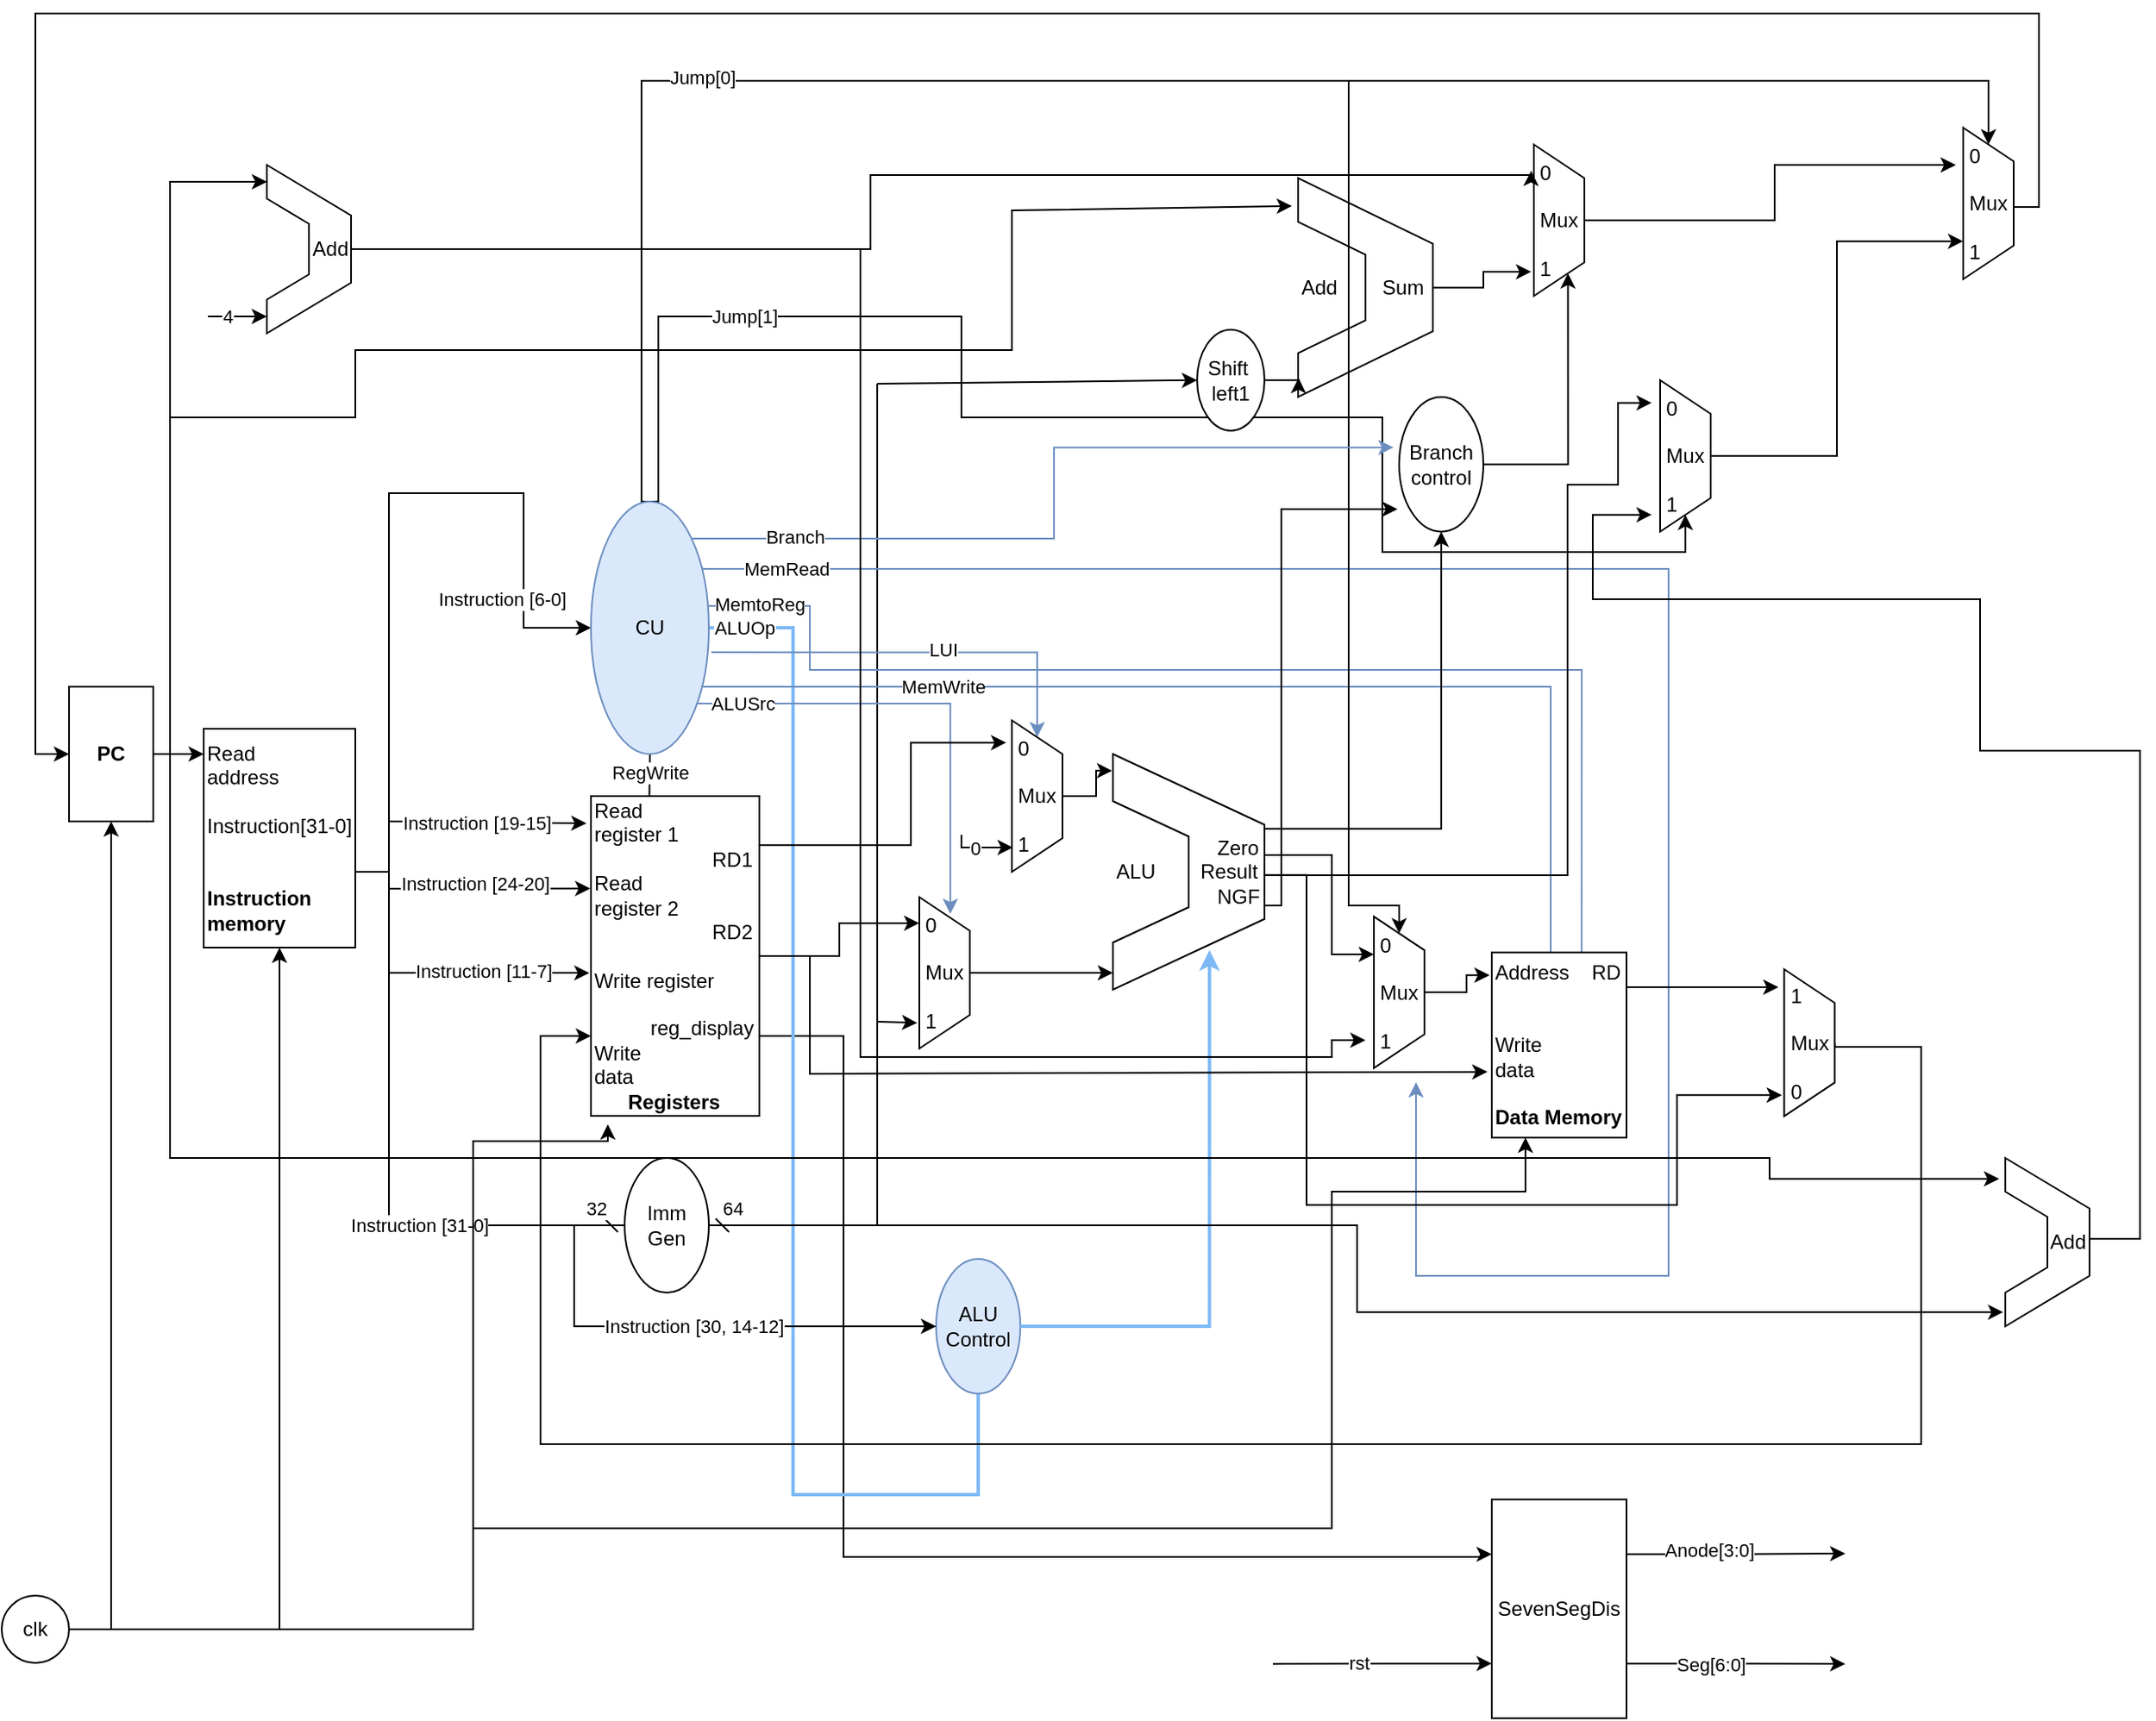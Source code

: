 <mxfile version="22.1.7" type="device">
  <diagram id="JS7u867R8M9ZiHvgg1-n" name="Page-1">
    <mxGraphModel dx="1640" dy="1245" grid="1" gridSize="10" guides="1" tooltips="1" connect="1" arrows="1" fold="1" page="1" pageScale="1" pageWidth="850" pageHeight="1100" background="none" math="0" shadow="0">
      <root>
        <mxCell id="0" />
        <mxCell id="1" parent="0" />
        <mxCell id="azecJroQP5KL0mqIL3fB-9" style="edgeStyle=orthogonalEdgeStyle;rounded=0;orthogonalLoop=1;jettySize=auto;html=1;exitX=0.5;exitY=0;exitDx=0;exitDy=0;entryX=1;entryY=0.5;entryDx=0;entryDy=0;" edge="1" parent="1" source="cifkW_QOZoFGIp_55xrW-12" target="azecJroQP5KL0mqIL3fB-8">
          <mxGeometry relative="1" as="geometry">
            <Array as="points">
              <mxPoint x="610" y="300" />
              <mxPoint x="610" y="190" />
              <mxPoint x="790" y="190" />
              <mxPoint x="790" y="250" />
              <mxPoint x="1040" y="250" />
              <mxPoint x="1040" y="330" />
              <mxPoint x="1220" y="330" />
            </Array>
          </mxGeometry>
        </mxCell>
        <mxCell id="azecJroQP5KL0mqIL3fB-11" value="Jump[1]" style="edgeLabel;html=1;align=center;verticalAlign=middle;resizable=0;points=[];" vertex="1" connectable="0" parent="azecJroQP5KL0mqIL3fB-9">
          <mxGeometry x="-0.689" y="-2" relative="1" as="geometry">
            <mxPoint x="28" y="-2" as="offset" />
          </mxGeometry>
        </mxCell>
        <mxCell id="cifkW_QOZoFGIp_55xrW-1" value="Add" style="shape=stencil(tZXRjoIwEEW/pq+bQsPq6wb1PyqOS2NtSdvV3b93oGCs0I0IJISkc7mHIb1DCcttySsgKS0J25A0TSjFO66vT2tuKyicL164EXwvwSvWGX2Cqzi4liFUCUa4WmVbQr/wmfpieaGVQojQygbKg44wLhR66a+Hta//C1YV8s/gwLRNNtXd68yPbAFqskSnIbPre95OZ6KGvSaL7NQ81ORNJsuxEgsxy/e8OH0b/aMOfVdUO2oDA8JdFlL6AYt9YMXruesJnXzWF/h/moawnVsK9eC+/wxaP5sKWI0FPGWMTvOvx9qz0P+ZTfOzsf7Q/sL+FVLbaHKwHgkPHguDmWs8vcQ2VX+ONIUb);whiteSpace=wrap;html=1;align=right;" parent="1" vertex="1">
          <mxGeometry x="377.5" y="100" width="50" height="100" as="geometry" />
        </mxCell>
        <mxCell id="azecJroQP5KL0mqIL3fB-36" style="edgeStyle=orthogonalEdgeStyle;rounded=0;orthogonalLoop=1;jettySize=auto;html=1;exitX=1;exitY=0.75;exitDx=0;exitDy=0;entryX=0.25;entryY=1;entryDx=0;entryDy=0;" edge="1" parent="1" source="cifkW_QOZoFGIp_55xrW-8" target="azecJroQP5KL0mqIL3fB-35">
          <mxGeometry relative="1" as="geometry">
            <Array as="points">
              <mxPoint x="720" y="617" />
              <mxPoint x="720" y="927" />
              <mxPoint x="1100" y="927" />
              <mxPoint x="1100" y="925" />
            </Array>
          </mxGeometry>
        </mxCell>
        <mxCell id="cifkW_QOZoFGIp_55xrW-8" value="Read&lt;br&gt;register 1&lt;br&gt;&amp;nbsp; &amp;nbsp; &amp;nbsp; &amp;nbsp; &amp;nbsp; &amp;nbsp; &amp;nbsp; &amp;nbsp; &amp;nbsp; &amp;nbsp; &amp;nbsp;RD1&lt;br&gt;Read&lt;br&gt;register 2&lt;br&gt;&amp;nbsp; &amp;nbsp; &amp;nbsp; &amp;nbsp; &amp;nbsp; &amp;nbsp; &amp;nbsp; &amp;nbsp; &amp;nbsp; &amp;nbsp; &amp;nbsp;RD2&lt;br&gt;&lt;br&gt;Write register&lt;br&gt;&lt;br&gt;&amp;nbsp; &amp;nbsp; &amp;nbsp; &amp;nbsp; &amp;nbsp; reg_display&lt;br&gt;Write&lt;br&gt;data&lt;br&gt;&lt;div style=&quot;text-align: center;&quot;&gt;&lt;b style=&quot;background-color: initial;&quot;&gt;Registers&lt;/b&gt;&lt;/div&gt;" style="rounded=0;whiteSpace=wrap;html=1;align=left;" parent="1" vertex="1">
          <mxGeometry x="570" y="475" width="100" height="190" as="geometry" />
        </mxCell>
        <mxCell id="cifkW_QOZoFGIp_55xrW-59" style="edgeStyle=orthogonalEdgeStyle;rounded=0;orthogonalLoop=1;jettySize=auto;html=1;exitX=1;exitY=0.5;exitDx=0;exitDy=0;entryX=0;entryY=0.5;entryDx=0;entryDy=0;" parent="1" source="cifkW_QOZoFGIp_55xrW-9" target="cifkW_QOZoFGIp_55xrW-12" edge="1">
          <mxGeometry relative="1" as="geometry">
            <Array as="points">
              <mxPoint x="430" y="520" />
              <mxPoint x="450" y="520" />
              <mxPoint x="450" y="295" />
              <mxPoint x="530" y="295" />
              <mxPoint x="530" y="375" />
            </Array>
          </mxGeometry>
        </mxCell>
        <mxCell id="cifkW_QOZoFGIp_55xrW-60" value="Instruction [6-0]" style="edgeLabel;html=1;align=center;verticalAlign=middle;resizable=0;points=[];" parent="cifkW_QOZoFGIp_55xrW-59" vertex="1" connectable="0">
          <mxGeometry x="0.747" y="2" relative="1" as="geometry">
            <mxPoint x="-15" y="2" as="offset" />
          </mxGeometry>
        </mxCell>
        <mxCell id="cifkW_QOZoFGIp_55xrW-9" value="Read&lt;br&gt;address&lt;br&gt;&lt;br&gt;Instruction[31-0]&lt;br&gt;&lt;br&gt;&lt;br&gt;&lt;b&gt;Instruction&lt;br&gt;memory&lt;/b&gt;" style="rounded=0;whiteSpace=wrap;html=1;rotation=0;align=left;" parent="1" vertex="1">
          <mxGeometry x="340" y="435" width="90" height="130" as="geometry" />
        </mxCell>
        <mxCell id="cifkW_QOZoFGIp_55xrW-26" style="edgeStyle=orthogonalEdgeStyle;rounded=0;orthogonalLoop=1;jettySize=auto;html=1;exitX=1;exitY=0.5;exitDx=0;exitDy=0;" parent="1" source="cifkW_QOZoFGIp_55xrW-10" edge="1">
          <mxGeometry relative="1" as="geometry">
            <mxPoint x="340" y="450" as="targetPoint" />
          </mxGeometry>
        </mxCell>
        <mxCell id="cifkW_QOZoFGIp_55xrW-10" value="&lt;b&gt;PC&lt;/b&gt;" style="rounded=0;whiteSpace=wrap;html=1;rotation=0;" parent="1" vertex="1">
          <mxGeometry x="260" y="410" width="50" height="80" as="geometry" />
        </mxCell>
        <mxCell id="cifkW_QOZoFGIp_55xrW-75" style="edgeStyle=orthogonalEdgeStyle;rounded=0;orthogonalLoop=1;jettySize=auto;html=1;endArrow=dash;endFill=0;entryX=1;entryY=0.5;entryDx=0;entryDy=0;" parent="1" target="cifkW_QOZoFGIp_55xrW-11" edge="1">
          <mxGeometry relative="1" as="geometry">
            <mxPoint x="690" y="730.316" as="targetPoint" />
            <mxPoint x="740" y="230" as="sourcePoint" />
            <Array as="points">
              <mxPoint x="740" y="330" />
              <mxPoint x="740" y="730" />
            </Array>
          </mxGeometry>
        </mxCell>
        <mxCell id="cifkW_QOZoFGIp_55xrW-78" value="64" style="edgeLabel;html=1;align=center;verticalAlign=middle;resizable=0;points=[];" parent="cifkW_QOZoFGIp_55xrW-75" vertex="1" connectable="0">
          <mxGeometry x="0.953" relative="1" as="geometry">
            <mxPoint y="-10" as="offset" />
          </mxGeometry>
        </mxCell>
        <mxCell id="cifkW_QOZoFGIp_55xrW-11" value="Imm&lt;br&gt;Gen" style="ellipse;whiteSpace=wrap;html=1;" parent="1" vertex="1">
          <mxGeometry x="590" y="690" width="50" height="80" as="geometry" />
        </mxCell>
        <mxCell id="cifkW_QOZoFGIp_55xrW-110" style="edgeStyle=orthogonalEdgeStyle;rounded=0;orthogonalLoop=1;jettySize=auto;html=1;entryX=0.5;entryY=1;entryDx=0;entryDy=0;exitX=0.945;exitY=0.259;exitDx=0;exitDy=0;exitPerimeter=0;fillColor=#dae8fc;strokeColor=#6c8ebf;" parent="1" source="cifkW_QOZoFGIp_55xrW-12" edge="1">
          <mxGeometry relative="1" as="geometry">
            <mxPoint x="640.0" y="340.003" as="sourcePoint" />
            <mxPoint x="1060" y="644.96" as="targetPoint" />
            <Array as="points">
              <mxPoint x="1210" y="340" />
              <mxPoint x="1210" y="760" />
              <mxPoint x="1060" y="760" />
            </Array>
          </mxGeometry>
        </mxCell>
        <mxCell id="cifkW_QOZoFGIp_55xrW-111" value="MemRead" style="edgeLabel;html=1;align=center;verticalAlign=middle;resizable=0;points=[];" parent="cifkW_QOZoFGIp_55xrW-110" vertex="1" connectable="0">
          <mxGeometry x="-0.939" y="-1" relative="1" as="geometry">
            <mxPoint x="12" y="-1" as="offset" />
          </mxGeometry>
        </mxCell>
        <mxCell id="cifkW_QOZoFGIp_55xrW-113" style="edgeStyle=orthogonalEdgeStyle;rounded=0;orthogonalLoop=1;jettySize=auto;html=1;entryX=0;entryY=0.5;entryDx=0;entryDy=0;endArrow=none;endFill=0;fillColor=#dae8fc;strokeColor=#6c8ebf;" parent="1" edge="1">
          <mxGeometry relative="1" as="geometry">
            <mxPoint x="640" y="362" as="sourcePoint" />
            <mxPoint x="1158.35" y="594.25" as="targetPoint" />
            <Array as="points">
              <mxPoint x="643" y="362" />
              <mxPoint x="700" y="362" />
              <mxPoint x="700" y="400" />
              <mxPoint x="1158" y="400" />
            </Array>
          </mxGeometry>
        </mxCell>
        <mxCell id="cifkW_QOZoFGIp_55xrW-114" value="MemtoReg" style="edgeLabel;html=1;align=center;verticalAlign=middle;resizable=0;points=[];" parent="cifkW_QOZoFGIp_55xrW-113" vertex="1" connectable="0">
          <mxGeometry x="-0.932" y="1" relative="1" as="geometry">
            <mxPoint x="4" as="offset" />
          </mxGeometry>
        </mxCell>
        <mxCell id="cifkW_QOZoFGIp_55xrW-115" style="edgeStyle=orthogonalEdgeStyle;rounded=0;orthogonalLoop=1;jettySize=auto;html=1;entryX=0.5;entryY=1;entryDx=0;entryDy=0;endArrow=none;endFill=0;strokeColor=#7DB9F5;strokeWidth=2;" parent="1" source="cifkW_QOZoFGIp_55xrW-12" target="cifkW_QOZoFGIp_55xrW-30" edge="1">
          <mxGeometry relative="1" as="geometry">
            <Array as="points">
              <mxPoint x="690" y="375" />
              <mxPoint x="690" y="890" />
              <mxPoint x="800" y="890" />
            </Array>
          </mxGeometry>
        </mxCell>
        <mxCell id="cifkW_QOZoFGIp_55xrW-116" value="ALUOp" style="edgeLabel;html=1;align=center;verticalAlign=middle;resizable=0;points=[];" parent="cifkW_QOZoFGIp_55xrW-115" vertex="1" connectable="0">
          <mxGeometry x="-0.947" y="1" relative="1" as="geometry">
            <mxPoint x="1" y="1" as="offset" />
          </mxGeometry>
        </mxCell>
        <mxCell id="cifkW_QOZoFGIp_55xrW-117" style="edgeStyle=orthogonalEdgeStyle;rounded=0;orthogonalLoop=1;jettySize=auto;html=1;endArrow=none;endFill=0;fillColor=#dae8fc;strokeColor=#6c8ebf;" parent="1" source="cifkW_QOZoFGIp_55xrW-12" edge="1">
          <mxGeometry relative="1" as="geometry">
            <Array as="points">
              <mxPoint x="1140" y="410" />
              <mxPoint x="1140" y="568" />
            </Array>
            <mxPoint x="1140" y="560" as="targetPoint" />
          </mxGeometry>
        </mxCell>
        <mxCell id="cifkW_QOZoFGIp_55xrW-118" value="MemWrite" style="edgeLabel;html=1;align=center;verticalAlign=middle;resizable=0;points=[];" parent="cifkW_QOZoFGIp_55xrW-117" vertex="1" connectable="0">
          <mxGeometry x="-0.918" y="1" relative="1" as="geometry">
            <mxPoint x="115" y="1" as="offset" />
          </mxGeometry>
        </mxCell>
        <mxCell id="cifkW_QOZoFGIp_55xrW-122" style="edgeStyle=orthogonalEdgeStyle;rounded=0;orthogonalLoop=1;jettySize=auto;html=1;exitX=0.5;exitY=1;exitDx=0;exitDy=0;endArrow=none;endFill=0;entryX=0.347;entryY=-0.001;entryDx=0;entryDy=0;entryPerimeter=0;" parent="1" source="cifkW_QOZoFGIp_55xrW-12" target="cifkW_QOZoFGIp_55xrW-8" edge="1">
          <mxGeometry relative="1" as="geometry">
            <mxPoint x="604.556" y="470" as="targetPoint" />
          </mxGeometry>
        </mxCell>
        <mxCell id="cifkW_QOZoFGIp_55xrW-123" value="RegWrite" style="edgeLabel;html=1;align=center;verticalAlign=middle;resizable=0;points=[];" parent="cifkW_QOZoFGIp_55xrW-122" vertex="1" connectable="0">
          <mxGeometry x="-0.567" y="-1" relative="1" as="geometry">
            <mxPoint x="1" y="5" as="offset" />
          </mxGeometry>
        </mxCell>
        <mxCell id="cifkW_QOZoFGIp_55xrW-131" style="edgeStyle=orthogonalEdgeStyle;rounded=0;orthogonalLoop=1;jettySize=auto;html=1;entryX=0;entryY=0.5;entryDx=0;entryDy=0;" parent="1" target="cifkW_QOZoFGIp_55xrW-127" edge="1">
          <mxGeometry relative="1" as="geometry">
            <Array as="points">
              <mxPoint x="600" y="50" />
              <mxPoint x="1400" y="50" />
            </Array>
            <mxPoint x="600" y="300" as="sourcePoint" />
            <mxPoint x="1130" y="90" as="targetPoint" />
          </mxGeometry>
        </mxCell>
        <mxCell id="azecJroQP5KL0mqIL3fB-33" style="edgeStyle=orthogonalEdgeStyle;rounded=0;orthogonalLoop=1;jettySize=auto;html=1;exitX=0.5;exitY=0;exitDx=0;exitDy=0;entryX=0;entryY=0.5;entryDx=0;entryDy=0;" edge="1" parent="1" source="cifkW_QOZoFGIp_55xrW-12" target="azecJroQP5KL0mqIL3fB-20">
          <mxGeometry relative="1" as="geometry">
            <Array as="points">
              <mxPoint x="600" y="300" />
              <mxPoint x="600" y="50" />
              <mxPoint x="1020" y="50" />
              <mxPoint x="1020" y="540" />
              <mxPoint x="1050" y="540" />
            </Array>
          </mxGeometry>
        </mxCell>
        <mxCell id="azecJroQP5KL0mqIL3fB-34" value="Jump[0]" style="edgeLabel;html=1;align=center;verticalAlign=middle;resizable=0;points=[];" vertex="1" connectable="0" parent="azecJroQP5KL0mqIL3fB-33">
          <mxGeometry x="-0.52" y="2" relative="1" as="geometry">
            <mxPoint as="offset" />
          </mxGeometry>
        </mxCell>
        <mxCell id="azecJroQP5KL0mqIL3fB-57" style="edgeStyle=orthogonalEdgeStyle;rounded=0;orthogonalLoop=1;jettySize=auto;html=1;exitX=1.021;exitY=0.597;exitDx=0;exitDy=0;entryX=0;entryY=0.5;entryDx=0;entryDy=0;exitPerimeter=0;fillColor=#dae8fc;strokeColor=#6c8ebf;" edge="1" parent="1" source="cifkW_QOZoFGIp_55xrW-12" target="azecJroQP5KL0mqIL3fB-51">
          <mxGeometry relative="1" as="geometry">
            <Array as="points">
              <mxPoint x="835" y="390" />
            </Array>
          </mxGeometry>
        </mxCell>
        <mxCell id="azecJroQP5KL0mqIL3fB-58" value="LUI" style="edgeLabel;html=1;align=center;verticalAlign=middle;resizable=0;points=[];" vertex="1" connectable="0" parent="azecJroQP5KL0mqIL3fB-57">
          <mxGeometry x="0.123" y="2" relative="1" as="geometry">
            <mxPoint as="offset" />
          </mxGeometry>
        </mxCell>
        <mxCell id="cifkW_QOZoFGIp_55xrW-12" value="CU" style="ellipse;whiteSpace=wrap;html=1;fillColor=#dae8fc;strokeColor=#6c8ebf;" parent="1" vertex="1">
          <mxGeometry x="570" y="300" width="70" height="150" as="geometry" />
        </mxCell>
        <mxCell id="cifkW_QOZoFGIp_55xrW-13" value="Shift&amp;nbsp;&lt;br&gt;left1" style="ellipse;whiteSpace=wrap;html=1;" parent="1" vertex="1">
          <mxGeometry x="930" y="197.86" width="40" height="60" as="geometry" />
        </mxCell>
        <mxCell id="cifkW_QOZoFGIp_55xrW-53" style="edgeStyle=orthogonalEdgeStyle;rounded=0;orthogonalLoop=1;jettySize=auto;html=1;entryX=1;entryY=0.25;entryDx=0;entryDy=0;exitX=1;exitY=0.5;exitDx=0;exitDy=0;" parent="1" source="azecJroQP5KL0mqIL3fB-2" target="cifkW_QOZoFGIp_55xrW-34" edge="1">
          <mxGeometry relative="1" as="geometry">
            <mxPoint x="1135" y="287.86" as="sourcePoint" />
          </mxGeometry>
        </mxCell>
        <mxCell id="cifkW_QOZoFGIp_55xrW-27" value="" style="endArrow=classic;html=1;rounded=0;align=center;" parent="1" edge="1">
          <mxGeometry width="50" height="50" relative="1" as="geometry">
            <mxPoint x="342.5" y="190" as="sourcePoint" />
            <mxPoint x="377.5" y="190" as="targetPoint" />
          </mxGeometry>
        </mxCell>
        <mxCell id="cifkW_QOZoFGIp_55xrW-29" value="4" style="edgeLabel;html=1;align=center;verticalAlign=middle;resizable=0;points=[];" parent="cifkW_QOZoFGIp_55xrW-27" vertex="1" connectable="0">
          <mxGeometry x="-0.36" relative="1" as="geometry">
            <mxPoint as="offset" />
          </mxGeometry>
        </mxCell>
        <mxCell id="cifkW_QOZoFGIp_55xrW-30" value="ALU&lt;br&gt;Control" style="ellipse;whiteSpace=wrap;html=1;fillColor=#dae8fc;strokeColor=#6c8ebf;" parent="1" vertex="1">
          <mxGeometry x="775" y="750" width="50" height="80" as="geometry" />
        </mxCell>
        <mxCell id="cifkW_QOZoFGIp_55xrW-31" value="Add&amp;nbsp; &amp;nbsp; &amp;nbsp; &amp;nbsp; Sum" style="shape=stencil(tZXRjoIwEEW/pq+bQsPq6wb1PyqOS2NtSdvV3b93oGCs0I0IJISkc7mHIb1DCcttySsgKS0J25A0TSjFO66vT2tuKyicL164EXwvwSvWGX2Cqzi4liFUCUa4WmVbQr/wmfpieaGVQojQygbKg44wLhR66a+Hta//C1YV8s/gwLRNNtXd68yPbAFqskSnIbPre95OZ6KGvSaL7NQ81ORNJsuxEgsxy/e8OH0b/aMOfVdUO2oDA8JdFlL6AYt9YMXruesJnXzWF/h/moawnVsK9eC+/wxaP5sKWI0FPGWMTvOvx9qz0P+ZTfOzsf7Q/sL+FVLbaHKwHgkPHguDmWs8vcQ2VX+ONIUb);whiteSpace=wrap;html=1;align=left;" parent="1" vertex="1">
          <mxGeometry x="990" y="107.86" width="80" height="130" as="geometry" />
        </mxCell>
        <mxCell id="azecJroQP5KL0mqIL3fB-22" style="edgeStyle=orthogonalEdgeStyle;rounded=0;orthogonalLoop=1;jettySize=auto;html=1;exitX=1;exitY=0.5;exitDx=0;exitDy=0;entryX=0.25;entryY=1;entryDx=0;entryDy=0;" edge="1" parent="1" source="cifkW_QOZoFGIp_55xrW-32" target="azecJroQP5KL0mqIL3fB-20">
          <mxGeometry relative="1" as="geometry">
            <Array as="points">
              <mxPoint x="970" y="510" />
              <mxPoint x="1010" y="510" />
              <mxPoint x="1010" y="569" />
            </Array>
          </mxGeometry>
        </mxCell>
        <mxCell id="cifkW_QOZoFGIp_55xrW-32" value="&amp;nbsp; &amp;nbsp; &amp;nbsp; &amp;nbsp; &amp;nbsp; &amp;nbsp; &amp;nbsp; &amp;nbsp; &amp;nbsp; Zero&lt;br&gt;ALU&amp;nbsp; &amp;nbsp; &amp;nbsp; &amp;nbsp; Result&lt;br&gt;&amp;nbsp; &amp;nbsp; &amp;nbsp; &amp;nbsp; &amp;nbsp; &amp;nbsp; &amp;nbsp; &amp;nbsp; &amp;nbsp; NGF" style="shape=stencil(tZXRjoIwEEW/pq+bQsPq6wb1PyqOS2NtSdvV3b93oGCs0I0IJISkc7mHIb1DCcttySsgKS0J25A0TSjFO66vT2tuKyicL164EXwvwSvWGX2Cqzi4liFUCUa4WmVbQr/wmfpieaGVQojQygbKg44wLhR66a+Hta//C1YV8s/gwLRNNtXd68yPbAFqskSnIbPre95OZ6KGvSaL7NQ81ORNJsuxEgsxy/e8OH0b/aMOfVdUO2oDA8JdFlL6AYt9YMXruesJnXzWF/h/moawnVsK9eC+/wxaP5sKWI0FPGWMTvOvx9qz0P+ZTfOzsf7Q/sL+FVLbaHKwHgkPHguDmWs8vcQ2VX+ONIUb);whiteSpace=wrap;html=1;align=left;" parent="1" vertex="1">
          <mxGeometry x="880" y="450" width="90" height="140" as="geometry" />
        </mxCell>
        <mxCell id="cifkW_QOZoFGIp_55xrW-101" style="edgeStyle=orthogonalEdgeStyle;rounded=0;orthogonalLoop=1;jettySize=auto;html=1;exitX=0.5;exitY=0;exitDx=0;exitDy=0;entryX=0;entryY=0.75;entryDx=0;entryDy=0;" parent="1" source="cifkW_QOZoFGIp_55xrW-33" target="cifkW_QOZoFGIp_55xrW-8" edge="1">
          <mxGeometry relative="1" as="geometry">
            <Array as="points">
              <mxPoint x="1309" y="624" />
              <mxPoint x="1360" y="624" />
              <mxPoint x="1360" y="860" />
              <mxPoint x="540" y="860" />
              <mxPoint x="540" y="618" />
            </Array>
          </mxGeometry>
        </mxCell>
        <mxCell id="cifkW_QOZoFGIp_55xrW-33" value="&lt;div style=&quot;text-align: left;&quot;&gt;1&lt;/div&gt;&lt;div style=&quot;text-align: left;&quot;&gt;&lt;br&gt;&lt;/div&gt;&lt;div style=&quot;text-align: left;&quot;&gt;&lt;/div&gt;Mux&lt;br&gt;&lt;br&gt;&lt;div style=&quot;text-align: left;&quot;&gt;0&lt;/div&gt;" style="shape=trapezoid;perimeter=trapezoidPerimeter;whiteSpace=wrap;fixedSize=1;rotation=90;html=1;textDirection=ltr;horizontal=0;" parent="1" vertex="1">
          <mxGeometry x="1250" y="606.54" width="87.36" height="30" as="geometry" />
        </mxCell>
        <mxCell id="cifkW_QOZoFGIp_55xrW-34" value="&lt;div style=&quot;text-align: left;&quot;&gt;0&lt;br&gt;&lt;/div&gt;&lt;div style=&quot;text-align: left;&quot;&gt;&lt;br&gt;&lt;/div&gt;&lt;div style=&quot;text-align: left;&quot;&gt;&lt;/div&gt;Mux&lt;br&gt;&lt;br&gt;&lt;div style=&quot;text-align: left;&quot;&gt;1&lt;/div&gt;" style="shape=trapezoid;perimeter=trapezoidPerimeter;whiteSpace=wrap;fixedSize=1;rotation=90;html=1;textDirection=ltr;horizontal=0;" parent="1" vertex="1">
          <mxGeometry x="1100" y="117.86" width="90" height="30" as="geometry" />
        </mxCell>
        <mxCell id="cifkW_QOZoFGIp_55xrW-106" style="edgeStyle=orthogonalEdgeStyle;rounded=0;orthogonalLoop=1;jettySize=auto;html=1;entryX=0.122;entryY=1.114;entryDx=0;entryDy=0;entryPerimeter=0;" parent="1" source="cifkW_QOZoFGIp_55xrW-35" edge="1" target="cifkW_QOZoFGIp_55xrW-33">
          <mxGeometry relative="1" as="geometry">
            <mxPoint x="1225" y="587.86" as="targetPoint" />
            <Array as="points">
              <mxPoint x="1195" y="588" />
            </Array>
          </mxGeometry>
        </mxCell>
        <mxCell id="cifkW_QOZoFGIp_55xrW-35" value="Address&amp;nbsp; &amp;nbsp; RD&lt;br&gt;&lt;br&gt;&lt;br&gt;Write&lt;br&gt;data&lt;br&gt;&lt;br&gt;&lt;b&gt;Data Memory&lt;/b&gt;" style="rounded=0;whiteSpace=wrap;html=1;align=left;" parent="1" vertex="1">
          <mxGeometry x="1105" y="567.86" width="80" height="110" as="geometry" />
        </mxCell>
        <mxCell id="cifkW_QOZoFGIp_55xrW-43" value="" style="endArrow=classic;html=1;rounded=0;entryX=0.002;entryY=0.1;entryDx=0;entryDy=0;entryPerimeter=0;" parent="1" target="cifkW_QOZoFGIp_55xrW-1" edge="1">
          <mxGeometry width="50" height="50" relative="1" as="geometry">
            <mxPoint x="320" y="450" as="sourcePoint" />
            <mxPoint x="460" y="100" as="targetPoint" />
            <Array as="points">
              <mxPoint x="320" y="110" />
            </Array>
          </mxGeometry>
        </mxCell>
        <mxCell id="cifkW_QOZoFGIp_55xrW-45" style="edgeStyle=orthogonalEdgeStyle;rounded=0;orthogonalLoop=1;jettySize=auto;html=1;exitX=1;exitY=0.5;exitDx=0;exitDy=0;entryX=0.173;entryY=1.052;entryDx=0;entryDy=0;entryPerimeter=0;" parent="1" source="cifkW_QOZoFGIp_55xrW-1" target="cifkW_QOZoFGIp_55xrW-34" edge="1">
          <mxGeometry relative="1" as="geometry">
            <Array as="points">
              <mxPoint x="736" y="150" />
              <mxPoint x="736" y="106" />
            </Array>
          </mxGeometry>
        </mxCell>
        <mxCell id="cifkW_QOZoFGIp_55xrW-51" style="edgeStyle=orthogonalEdgeStyle;rounded=0;orthogonalLoop=1;jettySize=auto;html=1;exitX=1;exitY=0.5;exitDx=0;exitDy=0;entryX=0.84;entryY=1.052;entryDx=0;entryDy=0;entryPerimeter=0;" parent="1" source="cifkW_QOZoFGIp_55xrW-31" target="cifkW_QOZoFGIp_55xrW-34" edge="1">
          <mxGeometry relative="1" as="geometry" />
        </mxCell>
        <mxCell id="cifkW_QOZoFGIp_55xrW-55" style="edgeStyle=orthogonalEdgeStyle;rounded=0;orthogonalLoop=1;jettySize=auto;html=1;exitX=0.995;exitY=0.317;exitDx=0;exitDy=0;exitPerimeter=0;entryX=0.5;entryY=1;entryDx=0;entryDy=0;" parent="1" source="cifkW_QOZoFGIp_55xrW-32" target="azecJroQP5KL0mqIL3fB-2" edge="1">
          <mxGeometry relative="1" as="geometry">
            <mxPoint x="1075" y="377.86" as="targetPoint" />
          </mxGeometry>
        </mxCell>
        <mxCell id="cifkW_QOZoFGIp_55xrW-61" value="" style="endArrow=classic;html=1;rounded=0;entryX=-0.027;entryY=0.085;entryDx=0;entryDy=0;entryPerimeter=0;" parent="1" target="cifkW_QOZoFGIp_55xrW-8" edge="1">
          <mxGeometry width="50" height="50" relative="1" as="geometry">
            <mxPoint x="450" y="490" as="sourcePoint" />
            <mxPoint x="600" y="550" as="targetPoint" />
            <Array as="points" />
          </mxGeometry>
        </mxCell>
        <mxCell id="cifkW_QOZoFGIp_55xrW-62" value="Instruction [19-15]" style="edgeLabel;html=1;align=center;verticalAlign=middle;resizable=0;points=[];" parent="cifkW_QOZoFGIp_55xrW-61" vertex="1" connectable="0">
          <mxGeometry x="-0.117" y="-2" relative="1" as="geometry">
            <mxPoint y="-2" as="offset" />
          </mxGeometry>
        </mxCell>
        <mxCell id="cifkW_QOZoFGIp_55xrW-63" value="" style="endArrow=classic;html=1;rounded=0;entryX=-0.004;entryY=0.289;entryDx=0;entryDy=0;entryPerimeter=0;" parent="1" target="cifkW_QOZoFGIp_55xrW-8" edge="1">
          <mxGeometry width="50" height="50" relative="1" as="geometry">
            <mxPoint x="450" y="530" as="sourcePoint" />
            <mxPoint x="570" y="540" as="targetPoint" />
            <Array as="points" />
          </mxGeometry>
        </mxCell>
        <mxCell id="cifkW_QOZoFGIp_55xrW-64" value="Instruction [24-20]" style="edgeLabel;html=1;align=center;verticalAlign=middle;resizable=0;points=[];" parent="cifkW_QOZoFGIp_55xrW-63" vertex="1" connectable="0">
          <mxGeometry x="-0.153" y="3" relative="1" as="geometry">
            <mxPoint as="offset" />
          </mxGeometry>
        </mxCell>
        <mxCell id="cifkW_QOZoFGIp_55xrW-67" value="" style="endArrow=classic;html=1;rounded=0;entryX=-0.009;entryY=0.553;entryDx=0;entryDy=0;entryPerimeter=0;" parent="1" target="cifkW_QOZoFGIp_55xrW-8" edge="1">
          <mxGeometry width="50" height="50" relative="1" as="geometry">
            <mxPoint x="450" y="580" as="sourcePoint" />
            <mxPoint x="560" y="590" as="targetPoint" />
            <Array as="points">
              <mxPoint x="510" y="580" />
            </Array>
          </mxGeometry>
        </mxCell>
        <mxCell id="cifkW_QOZoFGIp_55xrW-69" value="Instruction [11-7]" style="edgeLabel;html=1;align=center;verticalAlign=middle;resizable=0;points=[];" parent="cifkW_QOZoFGIp_55xrW-67" vertex="1" connectable="0">
          <mxGeometry x="-0.058" y="1" relative="1" as="geometry">
            <mxPoint as="offset" />
          </mxGeometry>
        </mxCell>
        <mxCell id="cifkW_QOZoFGIp_55xrW-70" value="" style="endArrow=dash;html=1;rounded=0;entryX=0;entryY=0.5;entryDx=0;entryDy=0;endFill=0;" parent="1" target="cifkW_QOZoFGIp_55xrW-11" edge="1">
          <mxGeometry width="50" height="50" relative="1" as="geometry">
            <mxPoint x="450" y="520" as="sourcePoint" />
            <mxPoint x="540" y="730" as="targetPoint" />
            <Array as="points">
              <mxPoint x="450" y="730" />
            </Array>
          </mxGeometry>
        </mxCell>
        <mxCell id="cifkW_QOZoFGIp_55xrW-72" value="Instruction [31-0]" style="edgeLabel;html=1;align=center;verticalAlign=middle;resizable=0;points=[];" parent="cifkW_QOZoFGIp_55xrW-70" vertex="1" connectable="0">
          <mxGeometry x="0.438" y="1" relative="1" as="geometry">
            <mxPoint x="-24" y="1" as="offset" />
          </mxGeometry>
        </mxCell>
        <mxCell id="cifkW_QOZoFGIp_55xrW-73" value="32" style="edgeLabel;html=1;align=center;verticalAlign=middle;resizable=0;points=[];" parent="cifkW_QOZoFGIp_55xrW-70" vertex="1" connectable="0">
          <mxGeometry x="0.901" y="2" relative="1" as="geometry">
            <mxPoint y="-8" as="offset" />
          </mxGeometry>
        </mxCell>
        <mxCell id="cifkW_QOZoFGIp_55xrW-77" value="" style="endArrow=classic;html=1;rounded=0;entryX=0;entryY=0.5;entryDx=0;entryDy=0;" parent="1" target="cifkW_QOZoFGIp_55xrW-13" edge="1">
          <mxGeometry width="50" height="50" relative="1" as="geometry">
            <mxPoint x="740" y="230" as="sourcePoint" />
            <mxPoint x="845" y="310" as="targetPoint" />
          </mxGeometry>
        </mxCell>
        <mxCell id="cifkW_QOZoFGIp_55xrW-87" style="edgeStyle=orthogonalEdgeStyle;rounded=0;orthogonalLoop=1;jettySize=auto;html=1;exitX=1;exitY=0.5;exitDx=0;exitDy=0;entryX=0.637;entryY=0.832;entryDx=0;entryDy=0;entryPerimeter=0;strokeWidth=2;strokeColor=#7DB9F5;" parent="1" source="cifkW_QOZoFGIp_55xrW-30" target="cifkW_QOZoFGIp_55xrW-32" edge="1">
          <mxGeometry relative="1" as="geometry">
            <mxPoint x="910" y="787.86" as="sourcePoint" />
          </mxGeometry>
        </mxCell>
        <mxCell id="cifkW_QOZoFGIp_55xrW-88" value="&lt;div style=&quot;text-align: left;&quot;&gt;0&lt;br&gt;&lt;/div&gt;&lt;div style=&quot;text-align: left;&quot;&gt;&lt;br&gt;&lt;/div&gt;&lt;div style=&quot;text-align: left;&quot;&gt;&lt;/div&gt;Mux&lt;br&gt;&lt;br&gt;&lt;div style=&quot;text-align: left;&quot;&gt;1&lt;/div&gt;" style="shape=trapezoid;perimeter=trapezoidPerimeter;whiteSpace=wrap;fixedSize=1;rotation=90;html=1;textDirection=ltr;horizontal=0;" parent="1" vertex="1">
          <mxGeometry x="735" y="565" width="90" height="30" as="geometry" />
        </mxCell>
        <mxCell id="cifkW_QOZoFGIp_55xrW-89" style="edgeStyle=orthogonalEdgeStyle;rounded=0;orthogonalLoop=1;jettySize=auto;html=1;entryX=0.172;entryY=1;entryDx=0;entryDy=0;entryPerimeter=0;" parent="1" source="cifkW_QOZoFGIp_55xrW-8" target="cifkW_QOZoFGIp_55xrW-88" edge="1">
          <mxGeometry relative="1" as="geometry" />
        </mxCell>
        <mxCell id="cifkW_QOZoFGIp_55xrW-91" value="" style="endArrow=classic;html=1;rounded=0;entryX=0.83;entryY=1.04;entryDx=0;entryDy=0;entryPerimeter=0;" parent="1" target="cifkW_QOZoFGIp_55xrW-88" edge="1">
          <mxGeometry width="50" height="50" relative="1" as="geometry">
            <mxPoint x="740" y="609" as="sourcePoint" />
            <mxPoint x="760" y="609.25" as="targetPoint" />
          </mxGeometry>
        </mxCell>
        <mxCell id="cifkW_QOZoFGIp_55xrW-93" value="" style="endArrow=classic;html=1;rounded=0;entryX=-0.032;entryY=0.645;entryDx=0;entryDy=0;entryPerimeter=0;" parent="1" target="cifkW_QOZoFGIp_55xrW-35" edge="1">
          <mxGeometry width="50" height="50" relative="1" as="geometry">
            <mxPoint x="700" y="570" as="sourcePoint" />
            <mxPoint x="1018" y="641" as="targetPoint" />
            <Array as="points">
              <mxPoint x="700" y="640" />
            </Array>
          </mxGeometry>
        </mxCell>
        <mxCell id="cifkW_QOZoFGIp_55xrW-99" value="" style="endArrow=classic;html=1;rounded=0;entryX=0;entryY=0.5;entryDx=0;entryDy=0;" parent="1" target="cifkW_QOZoFGIp_55xrW-30" edge="1">
          <mxGeometry width="50" height="50" relative="1" as="geometry">
            <mxPoint x="560" y="730" as="sourcePoint" />
            <mxPoint x="800" y="770" as="targetPoint" />
            <Array as="points">
              <mxPoint x="560" y="790" />
              <mxPoint x="650" y="790" />
            </Array>
          </mxGeometry>
        </mxCell>
        <mxCell id="cifkW_QOZoFGIp_55xrW-100" value="Instruction [30, 14-12]" style="edgeLabel;html=1;align=center;verticalAlign=middle;resizable=0;points=[];" parent="cifkW_QOZoFGIp_55xrW-99" vertex="1" connectable="0">
          <mxGeometry x="0.407" y="3" relative="1" as="geometry">
            <mxPoint x="-63" y="3" as="offset" />
          </mxGeometry>
        </mxCell>
        <mxCell id="cifkW_QOZoFGIp_55xrW-107" style="edgeStyle=orthogonalEdgeStyle;rounded=0;orthogonalLoop=1;jettySize=auto;html=1;exitX=1;exitY=0;exitDx=0;exitDy=0;endArrow=classic;endFill=1;entryX=-0.067;entryY=0.375;entryDx=0;entryDy=0;entryPerimeter=0;fillColor=#dae8fc;strokeColor=#6c8ebf;" parent="1" source="cifkW_QOZoFGIp_55xrW-12" target="azecJroQP5KL0mqIL3fB-2" edge="1">
          <mxGeometry relative="1" as="geometry">
            <mxPoint x="930" y="290" as="targetPoint" />
          </mxGeometry>
        </mxCell>
        <mxCell id="cifkW_QOZoFGIp_55xrW-109" value="Branch" style="edgeLabel;html=1;align=center;verticalAlign=middle;resizable=0;points=[];" parent="cifkW_QOZoFGIp_55xrW-107" vertex="1" connectable="0">
          <mxGeometry x="-0.742" y="1" relative="1" as="geometry">
            <mxPoint as="offset" />
          </mxGeometry>
        </mxCell>
        <mxCell id="cifkW_QOZoFGIp_55xrW-119" style="edgeStyle=orthogonalEdgeStyle;rounded=0;orthogonalLoop=1;jettySize=auto;html=1;entryX=0.111;entryY=0.386;entryDx=0;entryDy=0;entryPerimeter=0;fillColor=#dae8fc;strokeColor=#6c8ebf;" parent="1" source="cifkW_QOZoFGIp_55xrW-12" target="cifkW_QOZoFGIp_55xrW-88" edge="1">
          <mxGeometry relative="1" as="geometry">
            <Array as="points">
              <mxPoint x="783" y="420" />
            </Array>
          </mxGeometry>
        </mxCell>
        <mxCell id="cifkW_QOZoFGIp_55xrW-120" value="ALUSrc" style="edgeLabel;html=1;align=center;verticalAlign=middle;resizable=0;points=[];" parent="cifkW_QOZoFGIp_55xrW-119" vertex="1" connectable="0">
          <mxGeometry x="-0.875" relative="1" as="geometry">
            <mxPoint x="10" as="offset" />
          </mxGeometry>
        </mxCell>
        <mxCell id="cifkW_QOZoFGIp_55xrW-125" value="" style="endArrow=classic;html=1;rounded=0;entryX=-0.046;entryY=0.127;entryDx=0;entryDy=0;entryPerimeter=0;" parent="1" target="cifkW_QOZoFGIp_55xrW-31" edge="1">
          <mxGeometry width="50" height="50" relative="1" as="geometry">
            <mxPoint x="320" y="250" as="sourcePoint" />
            <mxPoint x="370" y="200" as="targetPoint" />
            <Array as="points">
              <mxPoint x="430" y="250" />
              <mxPoint x="430" y="210" />
              <mxPoint x="820" y="210" />
              <mxPoint x="820" y="127" />
            </Array>
          </mxGeometry>
        </mxCell>
        <mxCell id="cifkW_QOZoFGIp_55xrW-133" style="edgeStyle=orthogonalEdgeStyle;rounded=0;orthogonalLoop=1;jettySize=auto;html=1;entryX=0;entryY=0.5;entryDx=0;entryDy=0;exitX=0.5;exitY=0;exitDx=0;exitDy=0;" parent="1" source="cifkW_QOZoFGIp_55xrW-127" target="cifkW_QOZoFGIp_55xrW-10" edge="1">
          <mxGeometry relative="1" as="geometry">
            <Array as="points">
              <mxPoint x="1415" y="125" />
              <mxPoint x="1430" y="125" />
              <mxPoint x="1430" y="10" />
              <mxPoint x="240" y="10" />
              <mxPoint x="240" y="450" />
            </Array>
          </mxGeometry>
        </mxCell>
        <mxCell id="cifkW_QOZoFGIp_55xrW-127" value="&lt;div style=&quot;text-align: left;&quot;&gt;0&lt;br&gt;&lt;/div&gt;&lt;div style=&quot;text-align: left;&quot;&gt;&lt;br&gt;&lt;/div&gt;&lt;div style=&quot;text-align: left;&quot;&gt;&lt;/div&gt;Mux&lt;br&gt;&lt;br&gt;&lt;div style=&quot;text-align: left;&quot;&gt;1&lt;/div&gt;" style="shape=trapezoid;perimeter=trapezoidPerimeter;whiteSpace=wrap;fixedSize=1;rotation=90;html=1;textDirection=ltr;horizontal=0;" parent="1" vertex="1">
          <mxGeometry x="1355" y="107.86" width="90" height="30" as="geometry" />
        </mxCell>
        <mxCell id="cifkW_QOZoFGIp_55xrW-135" style="edgeStyle=orthogonalEdgeStyle;rounded=0;orthogonalLoop=1;jettySize=auto;html=1;exitX=0.25;exitY=0;exitDx=0;exitDy=0;entryX=0.246;entryY=1.146;entryDx=0;entryDy=0;entryPerimeter=0;" parent="1" source="cifkW_QOZoFGIp_55xrW-34" target="cifkW_QOZoFGIp_55xrW-127" edge="1">
          <mxGeometry relative="1" as="geometry">
            <Array as="points">
              <mxPoint x="1160" y="132.86" />
              <mxPoint x="1273" y="132.86" />
              <mxPoint x="1273" y="99.86" />
            </Array>
          </mxGeometry>
        </mxCell>
        <mxCell id="azecJroQP5KL0mqIL3fB-2" value="Branch&lt;br&gt;control" style="ellipse;whiteSpace=wrap;html=1;" vertex="1" parent="1">
          <mxGeometry x="1050" y="237.86" width="50" height="80" as="geometry" />
        </mxCell>
        <mxCell id="azecJroQP5KL0mqIL3fB-6" style="edgeStyle=orthogonalEdgeStyle;rounded=0;orthogonalLoop=1;jettySize=auto;html=1;exitX=1;exitY=0.5;exitDx=0;exitDy=0;entryX=0.004;entryY=0.913;entryDx=0;entryDy=0;entryPerimeter=0;" edge="1" parent="1" source="cifkW_QOZoFGIp_55xrW-13" target="cifkW_QOZoFGIp_55xrW-31">
          <mxGeometry relative="1" as="geometry" />
        </mxCell>
        <mxCell id="azecJroQP5KL0mqIL3fB-7" style="edgeStyle=orthogonalEdgeStyle;rounded=0;orthogonalLoop=1;jettySize=auto;html=1;entryX=-0.02;entryY=0.833;entryDx=0;entryDy=0;entryPerimeter=0;exitX=1;exitY=0.689;exitDx=0;exitDy=0;exitPerimeter=0;" edge="1" parent="1" source="cifkW_QOZoFGIp_55xrW-32" target="azecJroQP5KL0mqIL3fB-2">
          <mxGeometry relative="1" as="geometry">
            <Array as="points">
              <mxPoint x="970" y="540" />
              <mxPoint x="980" y="540" />
              <mxPoint x="980" y="305" />
            </Array>
          </mxGeometry>
        </mxCell>
        <mxCell id="azecJroQP5KL0mqIL3fB-15" style="edgeStyle=orthogonalEdgeStyle;rounded=0;orthogonalLoop=1;jettySize=auto;html=1;exitX=0.5;exitY=0;exitDx=0;exitDy=0;entryX=0.75;entryY=1;entryDx=0;entryDy=0;" edge="1" parent="1" source="azecJroQP5KL0mqIL3fB-8" target="cifkW_QOZoFGIp_55xrW-127">
          <mxGeometry relative="1" as="geometry" />
        </mxCell>
        <mxCell id="azecJroQP5KL0mqIL3fB-8" value="&lt;div style=&quot;text-align: left;&quot;&gt;0&lt;br&gt;&lt;/div&gt;&lt;div style=&quot;text-align: left;&quot;&gt;&lt;br&gt;&lt;/div&gt;&lt;div style=&quot;text-align: left;&quot;&gt;&lt;/div&gt;Mux&lt;br&gt;&lt;br&gt;&lt;div style=&quot;text-align: left;&quot;&gt;1&lt;/div&gt;" style="shape=trapezoid;perimeter=trapezoidPerimeter;whiteSpace=wrap;fixedSize=1;rotation=90;html=1;textDirection=ltr;horizontal=0;" vertex="1" parent="1">
          <mxGeometry x="1175" y="257.86" width="90" height="30" as="geometry" />
        </mxCell>
        <mxCell id="azecJroQP5KL0mqIL3fB-16" value="Add" style="shape=stencil(tZXRjoIwEEW/pq+bQsPq6wb1PyqOS2NtSdvV3b93oGCs0I0IJISkc7mHIb1DCcttySsgKS0J25A0TSjFO66vT2tuKyicL164EXwvwSvWGX2Cqzi4liFUCUa4WmVbQr/wmfpieaGVQojQygbKg44wLhR66a+Hta//C1YV8s/gwLRNNtXd68yPbAFqskSnIbPre95OZ6KGvSaL7NQ81ORNJsuxEgsxy/e8OH0b/aMOfVdUO2oDA8JdFlL6AYt9YMXruesJnXzWF/h/moawnVsK9eC+/wxaP5sKWI0FPGWMTvOvx9qz0P+ZTfOzsf7Q/sL+FVLbaHKwHgkPHguDmWs8vcQ2VX+ONIUb);whiteSpace=wrap;html=1;align=right;" vertex="1" parent="1">
          <mxGeometry x="1410" y="690" width="50" height="100" as="geometry" />
        </mxCell>
        <mxCell id="azecJroQP5KL0mqIL3fB-17" style="edgeStyle=orthogonalEdgeStyle;rounded=0;orthogonalLoop=1;jettySize=auto;html=1;exitX=1;exitY=0.5;exitDx=0;exitDy=0;entryX=-0.073;entryY=0.124;entryDx=0;entryDy=0;entryPerimeter=0;" edge="1" parent="1" source="cifkW_QOZoFGIp_55xrW-10" target="azecJroQP5KL0mqIL3fB-16">
          <mxGeometry relative="1" as="geometry">
            <mxPoint x="1380" y="703" as="targetPoint" />
            <Array as="points">
              <mxPoint x="320" y="450" />
              <mxPoint x="320" y="690" />
              <mxPoint x="1270" y="690" />
              <mxPoint x="1270" y="702" />
            </Array>
          </mxGeometry>
        </mxCell>
        <mxCell id="azecJroQP5KL0mqIL3fB-18" style="edgeStyle=orthogonalEdgeStyle;rounded=0;orthogonalLoop=1;jettySize=auto;html=1;exitX=1;exitY=0.5;exitDx=0;exitDy=0;entryX=-0.025;entryY=0.916;entryDx=0;entryDy=0;entryPerimeter=0;" edge="1" parent="1" source="cifkW_QOZoFGIp_55xrW-11" target="azecJroQP5KL0mqIL3fB-16">
          <mxGeometry relative="1" as="geometry" />
        </mxCell>
        <mxCell id="azecJroQP5KL0mqIL3fB-19" style="edgeStyle=orthogonalEdgeStyle;rounded=0;orthogonalLoop=1;jettySize=auto;html=1;exitX=1;exitY=0.5;exitDx=0;exitDy=0;" edge="1" parent="1" source="azecJroQP5KL0mqIL3fB-16">
          <mxGeometry relative="1" as="geometry">
            <mxPoint x="1200" y="307.86" as="targetPoint" />
            <Array as="points">
              <mxPoint x="1460" y="738" />
              <mxPoint x="1490" y="738" />
              <mxPoint x="1490" y="448" />
              <mxPoint x="1395" y="448" />
              <mxPoint x="1395" y="358" />
              <mxPoint x="1165" y="358" />
              <mxPoint x="1165" y="308" />
            </Array>
          </mxGeometry>
        </mxCell>
        <mxCell id="azecJroQP5KL0mqIL3fB-20" value="&lt;div style=&quot;text-align: left;&quot;&gt;0&lt;br&gt;&lt;/div&gt;&lt;div style=&quot;text-align: left;&quot;&gt;&lt;br&gt;&lt;/div&gt;&lt;div style=&quot;text-align: left;&quot;&gt;&lt;/div&gt;Mux&lt;br&gt;&lt;br&gt;&lt;div style=&quot;text-align: left;&quot;&gt;1&lt;/div&gt;" style="shape=trapezoid;perimeter=trapezoidPerimeter;whiteSpace=wrap;fixedSize=1;rotation=90;html=1;textDirection=ltr;horizontal=0;" vertex="1" parent="1">
          <mxGeometry x="1005" y="576.54" width="90" height="30" as="geometry" />
        </mxCell>
        <mxCell id="azecJroQP5KL0mqIL3fB-23" style="edgeStyle=orthogonalEdgeStyle;rounded=0;orthogonalLoop=1;jettySize=auto;html=1;exitX=1;exitY=0.5;exitDx=0;exitDy=0;entryX=0.15;entryY=1.167;entryDx=0;entryDy=0;entryPerimeter=0;" edge="1" parent="1" source="cifkW_QOZoFGIp_55xrW-32" target="azecJroQP5KL0mqIL3fB-8">
          <mxGeometry relative="1" as="geometry">
            <Array as="points">
              <mxPoint x="970" y="522" />
              <mxPoint x="1150" y="522" />
              <mxPoint x="1150" y="290" />
              <mxPoint x="1180" y="290" />
              <mxPoint x="1180" y="241" />
            </Array>
          </mxGeometry>
        </mxCell>
        <mxCell id="azecJroQP5KL0mqIL3fB-24" style="edgeStyle=orthogonalEdgeStyle;rounded=0;orthogonalLoop=1;jettySize=auto;html=1;" edge="1" parent="1" source="cifkW_QOZoFGIp_55xrW-1">
          <mxGeometry relative="1" as="geometry">
            <mxPoint x="1030" y="620" as="targetPoint" />
            <Array as="points">
              <mxPoint x="730" y="150" />
              <mxPoint x="730" y="630" />
              <mxPoint x="1010" y="630" />
              <mxPoint x="1010" y="620" />
            </Array>
          </mxGeometry>
        </mxCell>
        <mxCell id="azecJroQP5KL0mqIL3fB-25" style="edgeStyle=orthogonalEdgeStyle;rounded=0;orthogonalLoop=1;jettySize=auto;html=1;exitX=0.5;exitY=0;exitDx=0;exitDy=0;entryX=-0.016;entryY=0.123;entryDx=0;entryDy=0;entryPerimeter=0;" edge="1" parent="1" source="azecJroQP5KL0mqIL3fB-20" target="cifkW_QOZoFGIp_55xrW-35">
          <mxGeometry relative="1" as="geometry">
            <Array as="points">
              <mxPoint x="1090" y="591" />
              <mxPoint x="1090" y="581" />
            </Array>
          </mxGeometry>
        </mxCell>
        <mxCell id="azecJroQP5KL0mqIL3fB-28" style="edgeStyle=orthogonalEdgeStyle;rounded=0;orthogonalLoop=1;jettySize=auto;html=1;exitX=1;exitY=0.5;exitDx=0;exitDy=0;entryX=0.856;entryY=1.046;entryDx=0;entryDy=0;entryPerimeter=0;" edge="1" parent="1" source="cifkW_QOZoFGIp_55xrW-32" target="cifkW_QOZoFGIp_55xrW-33">
          <mxGeometry relative="1" as="geometry">
            <Array as="points">
              <mxPoint x="995" y="521.86" />
              <mxPoint x="995" y="717.86" />
              <mxPoint x="1215" y="717.86" />
              <mxPoint x="1215" y="652.86" />
            </Array>
          </mxGeometry>
        </mxCell>
        <mxCell id="azecJroQP5KL0mqIL3fB-38" style="edgeStyle=orthogonalEdgeStyle;rounded=0;orthogonalLoop=1;jettySize=auto;html=1;exitX=0.25;exitY=0;exitDx=0;exitDy=0;" edge="1" parent="1" source="azecJroQP5KL0mqIL3fB-35">
          <mxGeometry relative="1" as="geometry">
            <mxPoint x="1315" y="925.014" as="targetPoint" />
          </mxGeometry>
        </mxCell>
        <mxCell id="azecJroQP5KL0mqIL3fB-39" value="Anode[3:0]" style="edgeLabel;html=1;align=center;verticalAlign=middle;resizable=0;points=[];" vertex="1" connectable="0" parent="azecJroQP5KL0mqIL3fB-38">
          <mxGeometry x="-0.259" y="3" relative="1" as="geometry">
            <mxPoint x="1" as="offset" />
          </mxGeometry>
        </mxCell>
        <mxCell id="azecJroQP5KL0mqIL3fB-40" style="edgeStyle=orthogonalEdgeStyle;rounded=0;orthogonalLoop=1;jettySize=auto;html=1;exitX=0.75;exitY=0;exitDx=0;exitDy=0;" edge="1" parent="1" source="azecJroQP5KL0mqIL3fB-35">
          <mxGeometry relative="1" as="geometry">
            <mxPoint x="1315" y="990.574" as="targetPoint" />
          </mxGeometry>
        </mxCell>
        <mxCell id="azecJroQP5KL0mqIL3fB-41" value="Seg[6:0]" style="edgeLabel;html=1;align=center;verticalAlign=middle;resizable=0;points=[];" vertex="1" connectable="0" parent="azecJroQP5KL0mqIL3fB-40">
          <mxGeometry x="-0.126" relative="1" as="geometry">
            <mxPoint x="-7" as="offset" />
          </mxGeometry>
        </mxCell>
        <mxCell id="azecJroQP5KL0mqIL3fB-43" style="edgeStyle=orthogonalEdgeStyle;rounded=0;orthogonalLoop=1;jettySize=auto;html=1;exitX=0.75;exitY=1;exitDx=0;exitDy=0;endArrow=none;endFill=0;startArrow=classic;startFill=1;" edge="1" parent="1" source="azecJroQP5KL0mqIL3fB-35">
          <mxGeometry relative="1" as="geometry">
            <mxPoint x="975" y="990.574" as="targetPoint" />
          </mxGeometry>
        </mxCell>
        <mxCell id="azecJroQP5KL0mqIL3fB-44" value="rst" style="edgeLabel;html=1;align=center;verticalAlign=middle;resizable=0;points=[];" vertex="1" connectable="0" parent="azecJroQP5KL0mqIL3fB-43">
          <mxGeometry x="0.217" y="-1" relative="1" as="geometry">
            <mxPoint as="offset" />
          </mxGeometry>
        </mxCell>
        <mxCell id="azecJroQP5KL0mqIL3fB-35" value="SevenSegDis" style="whiteSpace=wrap;html=1;rotation=90;horizontal=0;" vertex="1" parent="1">
          <mxGeometry x="1080" y="917.86" width="130" height="80" as="geometry" />
        </mxCell>
        <mxCell id="azecJroQP5KL0mqIL3fB-46" style="edgeStyle=orthogonalEdgeStyle;rounded=0;orthogonalLoop=1;jettySize=auto;html=1;exitX=1;exitY=0.5;exitDx=0;exitDy=0;entryX=0.5;entryY=1;entryDx=0;entryDy=0;" edge="1" parent="1" source="azecJroQP5KL0mqIL3fB-45" target="cifkW_QOZoFGIp_55xrW-9">
          <mxGeometry relative="1" as="geometry" />
        </mxCell>
        <mxCell id="azecJroQP5KL0mqIL3fB-47" style="edgeStyle=orthogonalEdgeStyle;rounded=0;orthogonalLoop=1;jettySize=auto;html=1;exitX=1;exitY=0.5;exitDx=0;exitDy=0;entryX=0.5;entryY=1;entryDx=0;entryDy=0;" edge="1" parent="1" source="azecJroQP5KL0mqIL3fB-45" target="cifkW_QOZoFGIp_55xrW-10">
          <mxGeometry relative="1" as="geometry" />
        </mxCell>
        <mxCell id="azecJroQP5KL0mqIL3fB-48" style="edgeStyle=orthogonalEdgeStyle;rounded=0;orthogonalLoop=1;jettySize=auto;html=1;exitX=1;exitY=0.5;exitDx=0;exitDy=0;" edge="1" parent="1" source="azecJroQP5KL0mqIL3fB-45">
          <mxGeometry relative="1" as="geometry">
            <mxPoint x="580" y="670" as="targetPoint" />
            <Array as="points">
              <mxPoint x="500" y="970" />
              <mxPoint x="500" y="680" />
              <mxPoint x="580" y="680" />
            </Array>
          </mxGeometry>
        </mxCell>
        <mxCell id="azecJroQP5KL0mqIL3fB-49" style="edgeStyle=orthogonalEdgeStyle;rounded=0;orthogonalLoop=1;jettySize=auto;html=1;exitX=1;exitY=0.5;exitDx=0;exitDy=0;entryX=0.25;entryY=1;entryDx=0;entryDy=0;" edge="1" parent="1" source="azecJroQP5KL0mqIL3fB-45" target="cifkW_QOZoFGIp_55xrW-35">
          <mxGeometry relative="1" as="geometry">
            <Array as="points">
              <mxPoint x="500" y="970" />
              <mxPoint x="500" y="910" />
              <mxPoint x="1010" y="910" />
              <mxPoint x="1010" y="710" />
              <mxPoint x="1125" y="710" />
            </Array>
          </mxGeometry>
        </mxCell>
        <mxCell id="azecJroQP5KL0mqIL3fB-45" value="clk" style="ellipse;whiteSpace=wrap;html=1;aspect=fixed;" vertex="1" parent="1">
          <mxGeometry x="220" y="950" width="40" height="40" as="geometry" />
        </mxCell>
        <mxCell id="azecJroQP5KL0mqIL3fB-59" style="edgeStyle=orthogonalEdgeStyle;rounded=0;orthogonalLoop=1;jettySize=auto;html=1;exitX=0.839;exitY=0.983;exitDx=0;exitDy=0;endArrow=none;endFill=0;startArrow=classic;startFill=1;exitPerimeter=0;" edge="1" parent="1" source="azecJroQP5KL0mqIL3fB-51">
          <mxGeometry relative="1" as="geometry">
            <mxPoint x="790" y="498" as="targetPoint" />
          </mxGeometry>
        </mxCell>
        <mxCell id="azecJroQP5KL0mqIL3fB-60" value="0" style="edgeLabel;html=1;align=center;verticalAlign=middle;resizable=0;points=[];" vertex="1" connectable="0" parent="azecJroQP5KL0mqIL3fB-59">
          <mxGeometry x="0.213" relative="1" as="geometry">
            <mxPoint as="offset" />
          </mxGeometry>
        </mxCell>
        <mxCell id="azecJroQP5KL0mqIL3fB-51" value="&lt;div style=&quot;text-align: left;&quot;&gt;0&lt;/div&gt;&lt;div style=&quot;text-align: left;&quot;&gt;&lt;br&gt;&lt;/div&gt;&lt;div style=&quot;text-align: left;&quot;&gt;&lt;/div&gt;Mux&lt;br&gt;&lt;br&gt;&lt;div style=&quot;text-align: left;&quot;&gt;1&lt;/div&gt;" style="shape=trapezoid;perimeter=trapezoidPerimeter;whiteSpace=wrap;fixedSize=1;rotation=90;html=1;textDirection=ltr;horizontal=0;" vertex="1" parent="1">
          <mxGeometry x="790" y="460" width="90" height="30" as="geometry" />
        </mxCell>
        <mxCell id="azecJroQP5KL0mqIL3fB-55" style="edgeStyle=orthogonalEdgeStyle;rounded=0;orthogonalLoop=1;jettySize=auto;html=1;exitX=1.002;exitY=0.153;exitDx=0;exitDy=0;entryX=0.147;entryY=1.113;entryDx=0;entryDy=0;entryPerimeter=0;exitPerimeter=0;" edge="1" parent="1" source="cifkW_QOZoFGIp_55xrW-8" target="azecJroQP5KL0mqIL3fB-51">
          <mxGeometry relative="1" as="geometry">
            <Array as="points">
              <mxPoint x="760" y="504" />
              <mxPoint x="760" y="443" />
            </Array>
          </mxGeometry>
        </mxCell>
        <mxCell id="azecJroQP5KL0mqIL3fB-61" style="edgeStyle=orthogonalEdgeStyle;rounded=0;orthogonalLoop=1;jettySize=auto;html=1;exitX=0.5;exitY=0;exitDx=0;exitDy=0;entryX=0;entryY=0.929;entryDx=0;entryDy=0;entryPerimeter=0;" edge="1" parent="1" source="cifkW_QOZoFGIp_55xrW-88" target="cifkW_QOZoFGIp_55xrW-32">
          <mxGeometry relative="1" as="geometry" />
        </mxCell>
        <mxCell id="azecJroQP5KL0mqIL3fB-64" style="edgeStyle=orthogonalEdgeStyle;rounded=0;orthogonalLoop=1;jettySize=auto;html=1;exitX=0.5;exitY=0;exitDx=0;exitDy=0;entryX=-0.005;entryY=0.071;entryDx=0;entryDy=0;entryPerimeter=0;" edge="1" parent="1" source="azecJroQP5KL0mqIL3fB-51" target="cifkW_QOZoFGIp_55xrW-32">
          <mxGeometry relative="1" as="geometry">
            <Array as="points">
              <mxPoint x="870" y="475" />
              <mxPoint x="870" y="460" />
            </Array>
          </mxGeometry>
        </mxCell>
      </root>
    </mxGraphModel>
  </diagram>
</mxfile>
